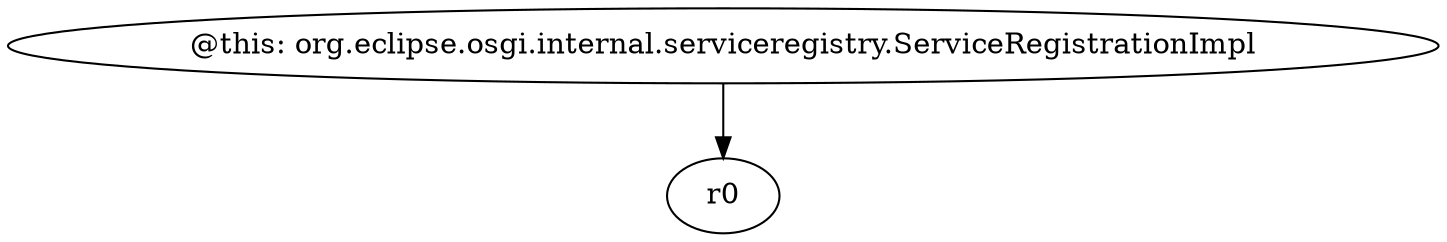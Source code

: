 digraph g {
0[label="@this: org.eclipse.osgi.internal.serviceregistry.ServiceRegistrationImpl"]
1[label="r0"]
0->1[label=""]
}